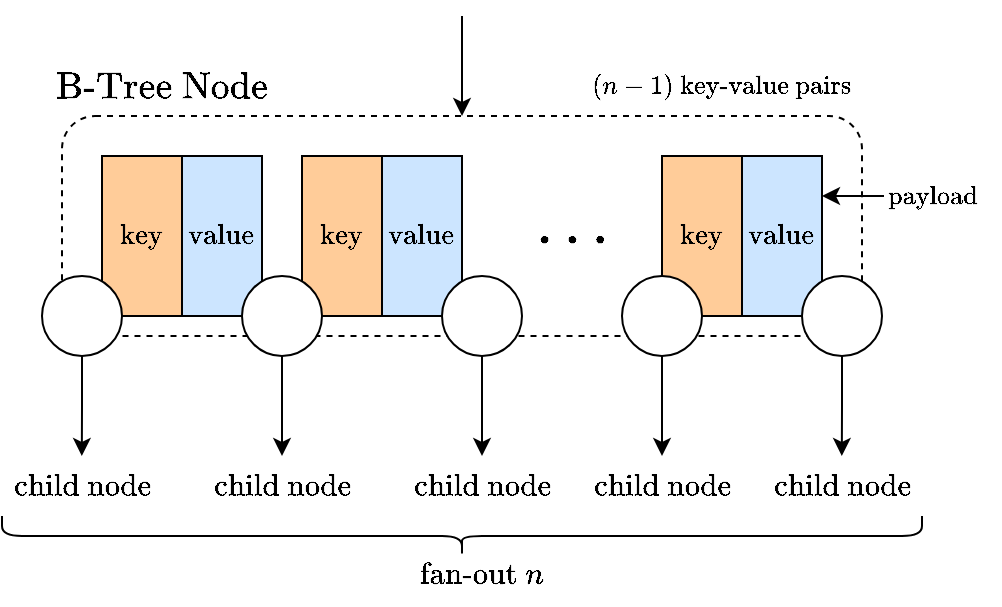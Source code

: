 <mxfile version="20.3.0" type="device"><diagram id="IPm1DvPQwpsjwbk4F18I" name="Page-1"><mxGraphModel dx="1234" dy="917" grid="1" gridSize="10" guides="1" tooltips="1" connect="1" arrows="1" fold="1" page="1" pageScale="1" pageWidth="827" pageHeight="1169" math="1" shadow="0"><root><mxCell id="0"/><mxCell id="1" parent="0"/><mxCell id="5fghSC_tlT0vD6LcRAJ4-13" value="" style="rounded=1;whiteSpace=wrap;html=1;fillColor=none;dashed=1;" vertex="1" parent="1"><mxGeometry x="90" y="340" width="400" height="110" as="geometry"/></mxCell><mxCell id="5fghSC_tlT0vD6LcRAJ4-2" value="$$\text{value}$$" style="rounded=0;whiteSpace=wrap;html=1;fillColor=#cce5ff;strokeColor=#000000;" vertex="1" parent="1"><mxGeometry x="150" y="360" width="40" height="80" as="geometry"/></mxCell><mxCell id="5fghSC_tlT0vD6LcRAJ4-3" value="$$\text{key}$$" style="rounded=0;whiteSpace=wrap;html=1;fillColor=#ffcc99;strokeColor=#000000;" vertex="1" parent="1"><mxGeometry x="110" y="360" width="40" height="80" as="geometry"/></mxCell><mxCell id="5fghSC_tlT0vD6LcRAJ4-4" value="$$\text{value}$$" style="rounded=0;whiteSpace=wrap;html=1;fillColor=#cce5ff;strokeColor=#000000;" vertex="1" parent="1"><mxGeometry x="250" y="360" width="40" height="80" as="geometry"/></mxCell><mxCell id="5fghSC_tlT0vD6LcRAJ4-5" value="$$\text{key}$$" style="rounded=0;whiteSpace=wrap;html=1;fillColor=#ffcc99;strokeColor=#000000;" vertex="1" parent="1"><mxGeometry x="210" y="360" width="40" height="80" as="geometry"/></mxCell><mxCell id="5fghSC_tlT0vD6LcRAJ4-6" value="$$\text{value}$$" style="rounded=0;whiteSpace=wrap;html=1;fillColor=#cce5ff;strokeColor=#000000;" vertex="1" parent="1"><mxGeometry x="430" y="360" width="40" height="80" as="geometry"/></mxCell><mxCell id="5fghSC_tlT0vD6LcRAJ4-7" value="$$\text{key}$$" style="rounded=0;whiteSpace=wrap;html=1;fillColor=#ffcc99;strokeColor=#000000;" vertex="1" parent="1"><mxGeometry x="390" y="360" width="40" height="80" as="geometry"/></mxCell><mxCell id="5fghSC_tlT0vD6LcRAJ4-14" style="edgeStyle=orthogonalEdgeStyle;rounded=0;orthogonalLoop=1;jettySize=auto;html=1;exitX=0.5;exitY=1;exitDx=0;exitDy=0;" edge="1" parent="1" source="5fghSC_tlT0vD6LcRAJ4-8"><mxGeometry relative="1" as="geometry"><mxPoint x="99.905" y="510" as="targetPoint"/></mxGeometry></mxCell><mxCell id="5fghSC_tlT0vD6LcRAJ4-8" value="" style="ellipse;whiteSpace=wrap;html=1;aspect=fixed;" vertex="1" parent="1"><mxGeometry x="80" y="420" width="40" height="40" as="geometry"/></mxCell><mxCell id="5fghSC_tlT0vD6LcRAJ4-15" style="edgeStyle=orthogonalEdgeStyle;rounded=0;orthogonalLoop=1;jettySize=auto;html=1;exitX=0.5;exitY=1;exitDx=0;exitDy=0;" edge="1" parent="1" source="5fghSC_tlT0vD6LcRAJ4-10"><mxGeometry relative="1" as="geometry"><mxPoint x="200" y="510" as="targetPoint"/></mxGeometry></mxCell><mxCell id="5fghSC_tlT0vD6LcRAJ4-10" value="" style="ellipse;whiteSpace=wrap;html=1;aspect=fixed;" vertex="1" parent="1"><mxGeometry x="180" y="420" width="40" height="40" as="geometry"/></mxCell><mxCell id="5fghSC_tlT0vD6LcRAJ4-18" style="edgeStyle=orthogonalEdgeStyle;rounded=0;orthogonalLoop=1;jettySize=auto;html=1;exitX=0.5;exitY=1;exitDx=0;exitDy=0;entryX=0.5;entryY=0;entryDx=0;entryDy=0;" edge="1" parent="1" source="5fghSC_tlT0vD6LcRAJ4-11" target="5fghSC_tlT0vD6LcRAJ4-25"><mxGeometry relative="1" as="geometry"><mxPoint x="299.905" y="520" as="targetPoint"/></mxGeometry></mxCell><mxCell id="5fghSC_tlT0vD6LcRAJ4-11" value="" style="ellipse;whiteSpace=wrap;html=1;aspect=fixed;" vertex="1" parent="1"><mxGeometry x="280" y="420" width="40" height="40" as="geometry"/></mxCell><mxCell id="5fghSC_tlT0vD6LcRAJ4-17" style="edgeStyle=orthogonalEdgeStyle;rounded=0;orthogonalLoop=1;jettySize=auto;html=1;exitX=0.5;exitY=1;exitDx=0;exitDy=0;" edge="1" parent="1" source="5fghSC_tlT0vD6LcRAJ4-12"><mxGeometry relative="1" as="geometry"><mxPoint x="479.905" y="510" as="targetPoint"/></mxGeometry></mxCell><mxCell id="5fghSC_tlT0vD6LcRAJ4-12" value="" style="ellipse;whiteSpace=wrap;html=1;aspect=fixed;" vertex="1" parent="1"><mxGeometry x="460" y="420" width="40" height="40" as="geometry"/></mxCell><mxCell id="5fghSC_tlT0vD6LcRAJ4-19" value="$$\dots$$" style="text;html=1;strokeColor=none;fillColor=none;align=center;verticalAlign=middle;whiteSpace=wrap;rounded=0;dashed=1;fontSize=26;" vertex="1" parent="1"><mxGeometry x="320" y="380" width="50" height="30" as="geometry"/></mxCell><mxCell id="5fghSC_tlT0vD6LcRAJ4-21" style="edgeStyle=orthogonalEdgeStyle;rounded=0;orthogonalLoop=1;jettySize=auto;html=1;exitX=0.5;exitY=1;exitDx=0;exitDy=0;fontSize=26;entryX=0.5;entryY=0;entryDx=0;entryDy=0;" edge="1" parent="1" source="5fghSC_tlT0vD6LcRAJ4-20" target="5fghSC_tlT0vD6LcRAJ4-26"><mxGeometry relative="1" as="geometry"><mxPoint x="389.905" y="520" as="targetPoint"/></mxGeometry></mxCell><mxCell id="5fghSC_tlT0vD6LcRAJ4-20" value="" style="ellipse;whiteSpace=wrap;html=1;aspect=fixed;" vertex="1" parent="1"><mxGeometry x="370" y="420" width="40" height="40" as="geometry"/></mxCell><mxCell id="5fghSC_tlT0vD6LcRAJ4-23" value="$$\text{child node}$$" style="text;html=1;strokeColor=none;fillColor=none;align=center;verticalAlign=middle;whiteSpace=wrap;rounded=0;dashed=1;fontSize=13;" vertex="1" parent="1"><mxGeometry x="70" y="510" width="60" height="30" as="geometry"/></mxCell><mxCell id="5fghSC_tlT0vD6LcRAJ4-24" value="$$\text{child node}$$" style="text;html=1;strokeColor=none;fillColor=none;align=center;verticalAlign=middle;whiteSpace=wrap;rounded=0;dashed=1;fontSize=13;" vertex="1" parent="1"><mxGeometry x="170" y="510" width="60" height="30" as="geometry"/></mxCell><mxCell id="5fghSC_tlT0vD6LcRAJ4-25" value="$$\text{child node}$$" style="text;html=1;strokeColor=none;fillColor=none;align=center;verticalAlign=middle;whiteSpace=wrap;rounded=0;dashed=1;fontSize=13;" vertex="1" parent="1"><mxGeometry x="270" y="510" width="60" height="30" as="geometry"/></mxCell><mxCell id="5fghSC_tlT0vD6LcRAJ4-26" value="$$\text{child node}$$" style="text;html=1;strokeColor=none;fillColor=none;align=center;verticalAlign=middle;whiteSpace=wrap;rounded=0;dashed=1;fontSize=13;" vertex="1" parent="1"><mxGeometry x="360" y="510" width="60" height="30" as="geometry"/></mxCell><mxCell id="5fghSC_tlT0vD6LcRAJ4-27" value="$$\text{child node}$$" style="text;html=1;strokeColor=none;fillColor=none;align=center;verticalAlign=middle;whiteSpace=wrap;rounded=0;dashed=1;fontSize=13;" vertex="1" parent="1"><mxGeometry x="450" y="510" width="60" height="30" as="geometry"/></mxCell><mxCell id="5fghSC_tlT0vD6LcRAJ4-28" style="edgeStyle=orthogonalEdgeStyle;rounded=0;orthogonalLoop=1;jettySize=auto;html=1;exitX=0.5;exitY=1;exitDx=0;exitDy=0;entryX=0.5;entryY=0;entryDx=0;entryDy=0;" edge="1" parent="1"><mxGeometry relative="1" as="geometry"><mxPoint x="290" y="340" as="targetPoint"/><mxPoint x="290" y="290" as="sourcePoint"/></mxGeometry></mxCell><mxCell id="5fghSC_tlT0vD6LcRAJ4-29" value="$$\text{B-Tree Node}$$" style="text;html=1;strokeColor=none;fillColor=none;align=center;verticalAlign=middle;whiteSpace=wrap;rounded=0;dashed=1;fontSize=16;" vertex="1" parent="1"><mxGeometry x="110" y="310" width="60" height="30" as="geometry"/></mxCell><mxCell id="5fghSC_tlT0vD6LcRAJ4-30" value="$$\text{fan-out } n$$" style="text;html=1;strokeColor=none;fillColor=none;align=center;verticalAlign=middle;whiteSpace=wrap;rounded=0;dashed=1;fontSize=13;" vertex="1" parent="1"><mxGeometry x="270" y="554" width="60" height="30" as="geometry"/></mxCell><mxCell id="5fghSC_tlT0vD6LcRAJ4-31" value="" style="shape=curlyBracket;whiteSpace=wrap;html=1;rounded=1;fontSize=13;fillColor=none;rotation=-90;" vertex="1" parent="1"><mxGeometry x="280" y="320" width="20" height="460" as="geometry"/></mxCell><mxCell id="5fghSC_tlT0vD6LcRAJ4-32" value="$$(n-1) \text{&amp;nbsp; key-value pairs} $$" style="text;html=1;strokeColor=none;fillColor=none;align=center;verticalAlign=middle;whiteSpace=wrap;rounded=0;dashed=1;fontSize=11;" vertex="1" parent="1"><mxGeometry x="390" y="310" width="60" height="30" as="geometry"/></mxCell><mxCell id="5fghSC_tlT0vD6LcRAJ4-34" style="edgeStyle=orthogonalEdgeStyle;rounded=0;orthogonalLoop=1;jettySize=auto;html=1;exitX=0;exitY=0.5;exitDx=0;exitDy=0;entryX=1;entryY=0.25;entryDx=0;entryDy=0;fontSize=11;" edge="1" parent="1" source="5fghSC_tlT0vD6LcRAJ4-33" target="5fghSC_tlT0vD6LcRAJ4-6"><mxGeometry relative="1" as="geometry"/></mxCell><mxCell id="5fghSC_tlT0vD6LcRAJ4-33" value="$$ \text{payload} $$" style="text;html=1;strokeColor=none;fillColor=none;align=center;verticalAlign=middle;whiteSpace=wrap;rounded=0;dashed=1;fontSize=11;" vertex="1" parent="1"><mxGeometry x="501" y="365" width="49" height="30" as="geometry"/></mxCell></root></mxGraphModel></diagram></mxfile>